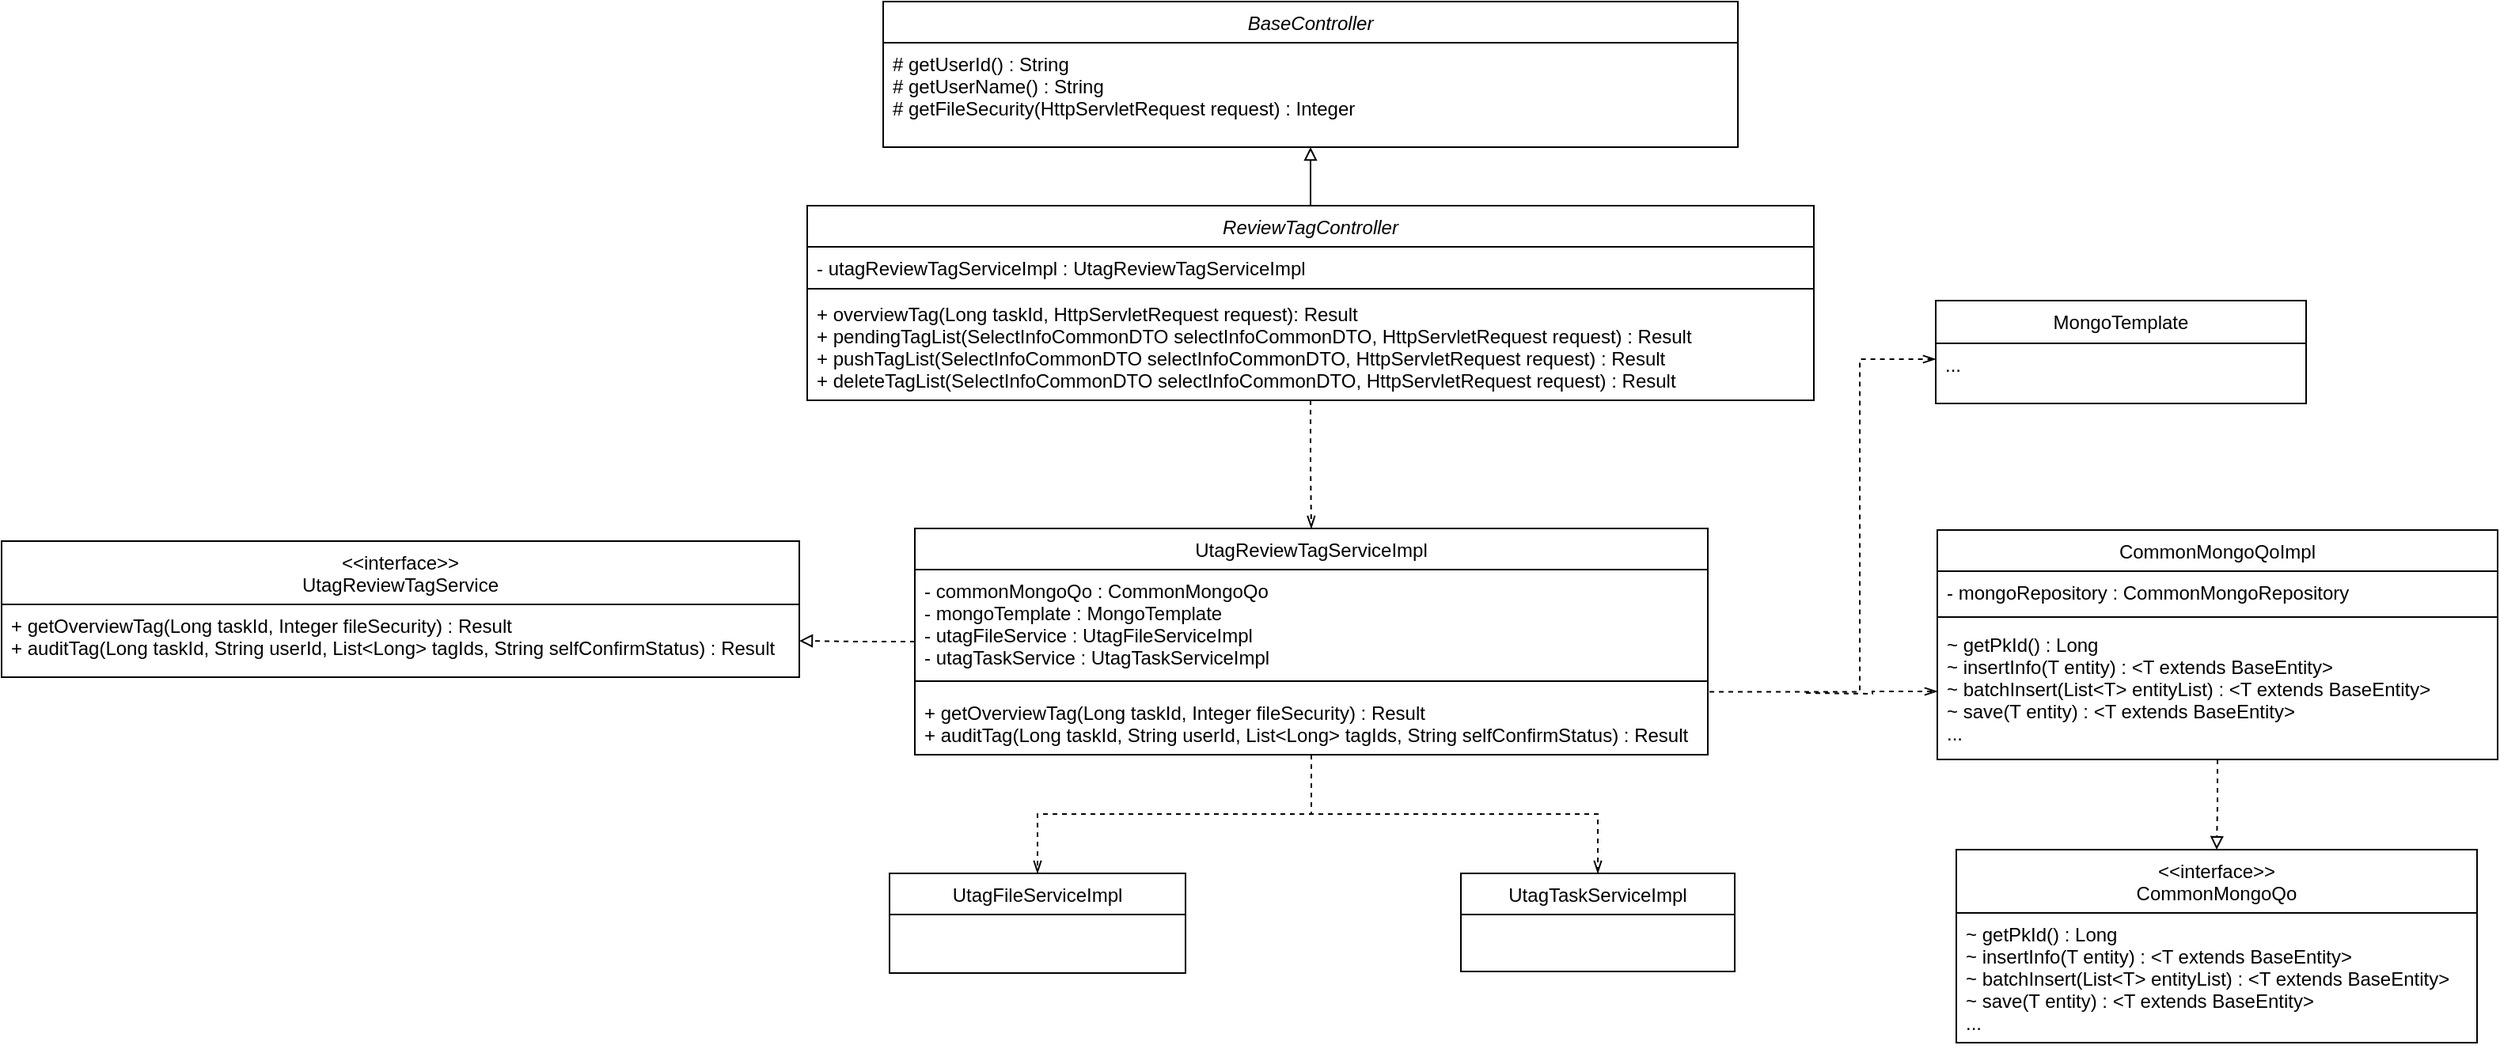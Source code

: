 <mxfile version="22.1.18" type="github">
  <diagram id="C5RBs43oDa-KdzZeNtuy" name="Page-1">
    <mxGraphModel dx="1729" dy="1343" grid="0" gridSize="10" guides="0" tooltips="0" connect="1" arrows="1" fold="1" page="0" pageScale="1" pageWidth="827" pageHeight="1169" math="0" shadow="0">
      <root>
        <mxCell id="WIyWlLk6GJQsqaUBKTNV-0" />
        <mxCell id="WIyWlLk6GJQsqaUBKTNV-1" parent="WIyWlLk6GJQsqaUBKTNV-0" />
        <mxCell id="ijNItwPhicT-rT-5I67z-21" style="edgeStyle=orthogonalEdgeStyle;rounded=0;orthogonalLoop=1;jettySize=auto;html=1;entryX=0.5;entryY=0;entryDx=0;entryDy=0;dashed=1;endArrow=openThin;endFill=0;" parent="WIyWlLk6GJQsqaUBKTNV-1" source="zkfFHV4jXpPFQw0GAbJ--0" target="zkfFHV4jXpPFQw0GAbJ--6" edge="1">
          <mxGeometry relative="1" as="geometry" />
        </mxCell>
        <mxCell id="zkfFHV4jXpPFQw0GAbJ--0" value="ReviewTagController" style="swimlane;fontStyle=2;align=center;verticalAlign=top;childLayout=stackLayout;horizontal=1;startSize=26;horizontalStack=0;resizeParent=1;resizeLast=0;collapsible=1;marginBottom=0;rounded=0;shadow=0;strokeWidth=1;" parent="WIyWlLk6GJQsqaUBKTNV-1" vertex="1">
          <mxGeometry x="600" y="50" width="636" height="123" as="geometry">
            <mxRectangle x="230" y="140" width="160" height="26" as="alternateBounds" />
          </mxGeometry>
        </mxCell>
        <mxCell id="zkfFHV4jXpPFQw0GAbJ--1" value="- utagReviewTagServiceImpl : UtagReviewTagServiceImpl" style="text;align=left;verticalAlign=top;spacingLeft=4;spacingRight=4;overflow=hidden;rotatable=0;points=[[0,0.5],[1,0.5]];portConstraint=eastwest;" parent="zkfFHV4jXpPFQw0GAbJ--0" vertex="1">
          <mxGeometry y="26" width="636" height="24" as="geometry" />
        </mxCell>
        <mxCell id="zkfFHV4jXpPFQw0GAbJ--4" value="" style="line;html=1;strokeWidth=1;align=left;verticalAlign=middle;spacingTop=-1;spacingLeft=3;spacingRight=3;rotatable=0;labelPosition=right;points=[];portConstraint=eastwest;" parent="zkfFHV4jXpPFQw0GAbJ--0" vertex="1">
          <mxGeometry y="50" width="636" height="5" as="geometry" />
        </mxCell>
        <mxCell id="leDKgYyMwmwTG1ITvoYh-4" value="+ overviewTag(Long taskId, HttpServletRequest request): Result&#xa;+ pendingTagList(SelectInfoCommonDTO selectInfoCommonDTO, HttpServletRequest request) : Result&#xa;+ pushTagList(SelectInfoCommonDTO selectInfoCommonDTO, HttpServletRequest request) : Result&#xa;+ deleteTagList(SelectInfoCommonDTO selectInfoCommonDTO, HttpServletRequest request) : Result" style="text;align=left;verticalAlign=top;spacingLeft=4;spacingRight=4;overflow=hidden;rotatable=0;points=[[0,0.5],[1,0.5]];portConstraint=eastwest;" parent="zkfFHV4jXpPFQw0GAbJ--0" vertex="1">
          <mxGeometry y="55" width="636" height="65" as="geometry" />
        </mxCell>
        <mxCell id="s-RZ2mOXNUzrkTFULdYA-24" style="edgeStyle=orthogonalEdgeStyle;rounded=0;orthogonalLoop=1;jettySize=auto;html=1;entryX=1;entryY=0.5;entryDx=0;entryDy=0;endArrow=block;endFill=0;dashed=1;" parent="WIyWlLk6GJQsqaUBKTNV-1" source="zkfFHV4jXpPFQw0GAbJ--6" target="leDKgYyMwmwTG1ITvoYh-9" edge="1">
          <mxGeometry relative="1" as="geometry" />
        </mxCell>
        <mxCell id="G2w0tICJvvftW9CwW6wR-9" style="edgeStyle=orthogonalEdgeStyle;rounded=0;orthogonalLoop=1;jettySize=auto;html=1;entryX=0.5;entryY=0;entryDx=0;entryDy=0;dashed=1;endArrow=openThin;endFill=0;" edge="1" parent="WIyWlLk6GJQsqaUBKTNV-1" source="zkfFHV4jXpPFQw0GAbJ--6" target="G2w0tICJvvftW9CwW6wR-1">
          <mxGeometry relative="1" as="geometry" />
        </mxCell>
        <mxCell id="G2w0tICJvvftW9CwW6wR-10" style="edgeStyle=orthogonalEdgeStyle;rounded=0;orthogonalLoop=1;jettySize=auto;html=1;dashed=1;endArrow=openThin;endFill=0;" edge="1" parent="WIyWlLk6GJQsqaUBKTNV-1" source="zkfFHV4jXpPFQw0GAbJ--6" target="G2w0tICJvvftW9CwW6wR-5">
          <mxGeometry relative="1" as="geometry" />
        </mxCell>
        <mxCell id="zkfFHV4jXpPFQw0GAbJ--6" value="UtagReviewTagServiceImpl" style="swimlane;fontStyle=0;align=center;verticalAlign=top;childLayout=stackLayout;horizontal=1;startSize=26;horizontalStack=0;resizeParent=1;resizeLast=0;collapsible=1;marginBottom=0;rounded=0;shadow=0;strokeWidth=1;" parent="WIyWlLk6GJQsqaUBKTNV-1" vertex="1">
          <mxGeometry x="668" y="254" width="501" height="143" as="geometry">
            <mxRectangle x="130" y="380" width="160" height="26" as="alternateBounds" />
          </mxGeometry>
        </mxCell>
        <mxCell id="zkfFHV4jXpPFQw0GAbJ--7" value="- commonMongoQo : CommonMongoQo&#xa;- mongoTemplate : MongoTemplate&#xa;- utagFileService : UtagFileServiceImpl&#xa;- utagTaskService : UtagTaskServiceImpl" style="text;align=left;verticalAlign=top;spacingLeft=4;spacingRight=4;overflow=hidden;rotatable=0;points=[[0,0.5],[1,0.5]];portConstraint=eastwest;" parent="zkfFHV4jXpPFQw0GAbJ--6" vertex="1">
          <mxGeometry y="26" width="501" height="64" as="geometry" />
        </mxCell>
        <mxCell id="zkfFHV4jXpPFQw0GAbJ--9" value="" style="line;html=1;strokeWidth=1;align=left;verticalAlign=middle;spacingTop=-1;spacingLeft=3;spacingRight=3;rotatable=0;labelPosition=right;points=[];portConstraint=eastwest;" parent="zkfFHV4jXpPFQw0GAbJ--6" vertex="1">
          <mxGeometry y="90" width="501" height="13" as="geometry" />
        </mxCell>
        <mxCell id="zkfFHV4jXpPFQw0GAbJ--11" value="+ getOverviewTag(Long taskId, Integer fileSecurity) : Result&#xa;+ auditTag(Long taskId, String userId, List&lt;Long&gt; tagIds, String selfConfirmStatus) : Result " style="text;align=left;verticalAlign=top;spacingLeft=4;spacingRight=4;overflow=hidden;rotatable=0;points=[[0,0.5],[1,0.5]];portConstraint=eastwest;" parent="zkfFHV4jXpPFQw0GAbJ--6" vertex="1">
          <mxGeometry y="103" width="501" height="39" as="geometry" />
        </mxCell>
        <mxCell id="leDKgYyMwmwTG1ITvoYh-6" value="&lt;&lt;interface&gt;&gt;&#xa;UtagReviewTagService" style="swimlane;fontStyle=0;align=center;verticalAlign=top;childLayout=stackLayout;horizontal=1;startSize=40;horizontalStack=0;resizeParent=1;resizeLast=0;collapsible=1;marginBottom=0;rounded=0;shadow=0;strokeWidth=1;" parent="WIyWlLk6GJQsqaUBKTNV-1" vertex="1">
          <mxGeometry x="91" y="262" width="504" height="86" as="geometry">
            <mxRectangle x="130" y="380" width="160" height="26" as="alternateBounds" />
          </mxGeometry>
        </mxCell>
        <mxCell id="leDKgYyMwmwTG1ITvoYh-9" value="+ getOverviewTag(Long taskId, Integer fileSecurity) : Result&#xa;+ auditTag(Long taskId, String userId, List&lt;Long&gt; tagIds, String selfConfirmStatus) : Result " style="text;align=left;verticalAlign=top;spacingLeft=4;spacingRight=4;overflow=hidden;rotatable=0;points=[[0,0.5],[1,0.5]];portConstraint=eastwest;" parent="leDKgYyMwmwTG1ITvoYh-6" vertex="1">
          <mxGeometry y="40" width="504" height="46" as="geometry" />
        </mxCell>
        <mxCell id="ijNItwPhicT-rT-5I67z-0" value="BaseController" style="swimlane;fontStyle=2;align=center;verticalAlign=top;childLayout=stackLayout;horizontal=1;startSize=26;horizontalStack=0;resizeParent=1;resizeLast=0;collapsible=1;marginBottom=0;rounded=0;shadow=0;strokeWidth=1;" parent="WIyWlLk6GJQsqaUBKTNV-1" vertex="1">
          <mxGeometry x="648" y="-79" width="540" height="92" as="geometry">
            <mxRectangle x="230" y="140" width="160" height="26" as="alternateBounds" />
          </mxGeometry>
        </mxCell>
        <mxCell id="ijNItwPhicT-rT-5I67z-3" value="# getUserId() : String&#xa;# getUserName() : String&#xa;# getFileSecurity(HttpServletRequest request) : Integer" style="text;align=left;verticalAlign=top;spacingLeft=4;spacingRight=4;overflow=hidden;rotatable=0;points=[[0,0.5],[1,0.5]];portConstraint=eastwest;" parent="ijNItwPhicT-rT-5I67z-0" vertex="1">
          <mxGeometry y="26" width="540" height="66" as="geometry" />
        </mxCell>
        <mxCell id="ijNItwPhicT-rT-5I67z-6" style="edgeStyle=orthogonalEdgeStyle;rounded=0;orthogonalLoop=1;jettySize=auto;html=1;exitX=0.5;exitY=0;exitDx=0;exitDy=0;endArrow=block;endFill=0;entryX=0.5;entryY=1;entryDx=0;entryDy=0;" parent="WIyWlLk6GJQsqaUBKTNV-1" source="zkfFHV4jXpPFQw0GAbJ--0" target="ijNItwPhicT-rT-5I67z-0" edge="1">
          <mxGeometry relative="1" as="geometry">
            <mxPoint x="868" y="-29" as="targetPoint" />
          </mxGeometry>
        </mxCell>
        <mxCell id="s-RZ2mOXNUzrkTFULdYA-0" value="&lt;&lt;interface&gt;&gt;&#xa;CommonMongoQo" style="swimlane;fontStyle=0;align=center;verticalAlign=top;childLayout=stackLayout;horizontal=1;startSize=40;horizontalStack=0;resizeParent=1;resizeLast=0;collapsible=1;marginBottom=0;rounded=0;shadow=0;strokeWidth=1;" parent="WIyWlLk6GJQsqaUBKTNV-1" vertex="1">
          <mxGeometry x="1326" y="457" width="329" height="122" as="geometry">
            <mxRectangle x="130" y="380" width="160" height="26" as="alternateBounds" />
          </mxGeometry>
        </mxCell>
        <mxCell id="s-RZ2mOXNUzrkTFULdYA-1" value="~ getPkId() : Long&#xa;~ insertInfo(T entity) : &lt;T extends BaseEntity&gt;&#xa;~ batchInsert(List&lt;T&gt; entityList) : &lt;T extends BaseEntity&gt;&#xa;~ save(T entity) : &lt;T extends BaseEntity&gt;&#xa;..." style="text;align=left;verticalAlign=top;spacingLeft=4;spacingRight=4;overflow=hidden;rotatable=0;points=[[0,0.5],[1,0.5]];portConstraint=eastwest;" parent="s-RZ2mOXNUzrkTFULdYA-0" vertex="1">
          <mxGeometry y="40" width="329" height="82" as="geometry" />
        </mxCell>
        <mxCell id="s-RZ2mOXNUzrkTFULdYA-2" value="MongoTemplate" style="swimlane;fontStyle=0;align=center;verticalAlign=top;childLayout=stackLayout;horizontal=1;startSize=27;horizontalStack=0;resizeParent=1;resizeLast=0;collapsible=1;marginBottom=0;rounded=0;shadow=0;strokeWidth=1;" parent="WIyWlLk6GJQsqaUBKTNV-1" vertex="1">
          <mxGeometry x="1313" y="110" width="234" height="65" as="geometry">
            <mxRectangle x="130" y="380" width="160" height="26" as="alternateBounds" />
          </mxGeometry>
        </mxCell>
        <mxCell id="s-RZ2mOXNUzrkTFULdYA-3" value="..." style="text;align=left;verticalAlign=top;spacingLeft=4;spacingRight=4;overflow=hidden;rotatable=0;points=[[0,0.5],[1,0.5]];portConstraint=eastwest;" parent="s-RZ2mOXNUzrkTFULdYA-2" vertex="1">
          <mxGeometry y="27" width="234" height="38" as="geometry" />
        </mxCell>
        <mxCell id="s-RZ2mOXNUzrkTFULdYA-4" style="edgeStyle=orthogonalEdgeStyle;rounded=0;orthogonalLoop=1;jettySize=auto;html=1;dashed=1;endArrow=block;endFill=0;" parent="WIyWlLk6GJQsqaUBKTNV-1" source="s-RZ2mOXNUzrkTFULdYA-5" target="s-RZ2mOXNUzrkTFULdYA-0" edge="1">
          <mxGeometry relative="1" as="geometry" />
        </mxCell>
        <mxCell id="s-RZ2mOXNUzrkTFULdYA-5" value="CommonMongoQoImpl" style="swimlane;fontStyle=0;align=center;verticalAlign=top;childLayout=stackLayout;horizontal=1;startSize=26;horizontalStack=0;resizeParent=1;resizeLast=0;collapsible=1;marginBottom=0;rounded=0;shadow=0;strokeWidth=1;" parent="WIyWlLk6GJQsqaUBKTNV-1" vertex="1">
          <mxGeometry x="1314" y="255" width="354" height="145" as="geometry">
            <mxRectangle x="130" y="380" width="160" height="26" as="alternateBounds" />
          </mxGeometry>
        </mxCell>
        <mxCell id="s-RZ2mOXNUzrkTFULdYA-6" value="- mongoRepository : CommonMongoRepository" style="text;align=left;verticalAlign=top;spacingLeft=4;spacingRight=4;overflow=hidden;rotatable=0;points=[[0,0.5],[1,0.5]];portConstraint=eastwest;" parent="s-RZ2mOXNUzrkTFULdYA-5" vertex="1">
          <mxGeometry y="26" width="354" height="25" as="geometry" />
        </mxCell>
        <mxCell id="s-RZ2mOXNUzrkTFULdYA-7" value="" style="line;html=1;strokeWidth=1;align=left;verticalAlign=middle;spacingTop=-1;spacingLeft=3;spacingRight=3;rotatable=0;labelPosition=right;points=[];portConstraint=eastwest;" parent="s-RZ2mOXNUzrkTFULdYA-5" vertex="1">
          <mxGeometry y="51" width="354" height="8" as="geometry" />
        </mxCell>
        <mxCell id="s-RZ2mOXNUzrkTFULdYA-8" value="~ getPkId() : Long&#xa;~ insertInfo(T entity) : &lt;T extends BaseEntity&gt;&#xa;~ batchInsert(List&lt;T&gt; entityList) : &lt;T extends BaseEntity&gt;&#xa;~ save(T entity) : &lt;T extends BaseEntity&gt;&#xa;..." style="text;align=left;verticalAlign=top;spacingLeft=4;spacingRight=4;overflow=hidden;rotatable=0;points=[[0,0.5],[1,0.5]];portConstraint=eastwest;" parent="s-RZ2mOXNUzrkTFULdYA-5" vertex="1">
          <mxGeometry y="59" width="354" height="86" as="geometry" />
        </mxCell>
        <mxCell id="s-RZ2mOXNUzrkTFULdYA-9" style="edgeStyle=orthogonalEdgeStyle;rounded=0;orthogonalLoop=1;jettySize=auto;html=1;endArrow=openThin;endFill=0;dashed=1;exitX=1;exitY=0.5;exitDx=0;exitDy=0;" parent="WIyWlLk6GJQsqaUBKTNV-1" target="s-RZ2mOXNUzrkTFULdYA-8" edge="1">
          <mxGeometry relative="1" as="geometry">
            <mxPoint x="1231" y="358" as="sourcePoint" />
            <mxPoint x="1419" y="386" as="targetPoint" />
          </mxGeometry>
        </mxCell>
        <mxCell id="s-RZ2mOXNUzrkTFULdYA-10" style="edgeStyle=orthogonalEdgeStyle;rounded=0;orthogonalLoop=1;jettySize=auto;html=1;endArrow=openThin;endFill=0;dashed=1;exitX=1.002;exitY=0.005;exitDx=0;exitDy=0;exitPerimeter=0;" parent="WIyWlLk6GJQsqaUBKTNV-1" target="s-RZ2mOXNUzrkTFULdYA-3" edge="1" source="zkfFHV4jXpPFQw0GAbJ--11">
          <mxGeometry relative="1" as="geometry">
            <mxPoint x="1231" y="358" as="sourcePoint" />
            <mxPoint x="1372" y="368" as="targetPoint" />
            <Array as="points">
              <mxPoint x="1265" y="357" />
              <mxPoint x="1265" y="147" />
            </Array>
          </mxGeometry>
        </mxCell>
        <mxCell id="G2w0tICJvvftW9CwW6wR-1" value="UtagFileServiceImpl" style="swimlane;fontStyle=0;align=center;verticalAlign=top;childLayout=stackLayout;horizontal=1;startSize=26;horizontalStack=0;resizeParent=1;resizeLast=0;collapsible=1;marginBottom=0;rounded=0;shadow=0;strokeWidth=1;" vertex="1" parent="WIyWlLk6GJQsqaUBKTNV-1">
          <mxGeometry x="652" y="472" width="187" height="63" as="geometry">
            <mxRectangle x="130" y="380" width="160" height="26" as="alternateBounds" />
          </mxGeometry>
        </mxCell>
        <mxCell id="G2w0tICJvvftW9CwW6wR-5" value="UtagTaskServiceImpl" style="swimlane;fontStyle=0;align=center;verticalAlign=top;childLayout=stackLayout;horizontal=1;startSize=26;horizontalStack=0;resizeParent=1;resizeLast=0;collapsible=1;marginBottom=0;rounded=0;shadow=0;strokeWidth=1;" vertex="1" parent="WIyWlLk6GJQsqaUBKTNV-1">
          <mxGeometry x="1013" y="472" width="173" height="62" as="geometry">
            <mxRectangle x="130" y="380" width="160" height="26" as="alternateBounds" />
          </mxGeometry>
        </mxCell>
      </root>
    </mxGraphModel>
  </diagram>
</mxfile>
